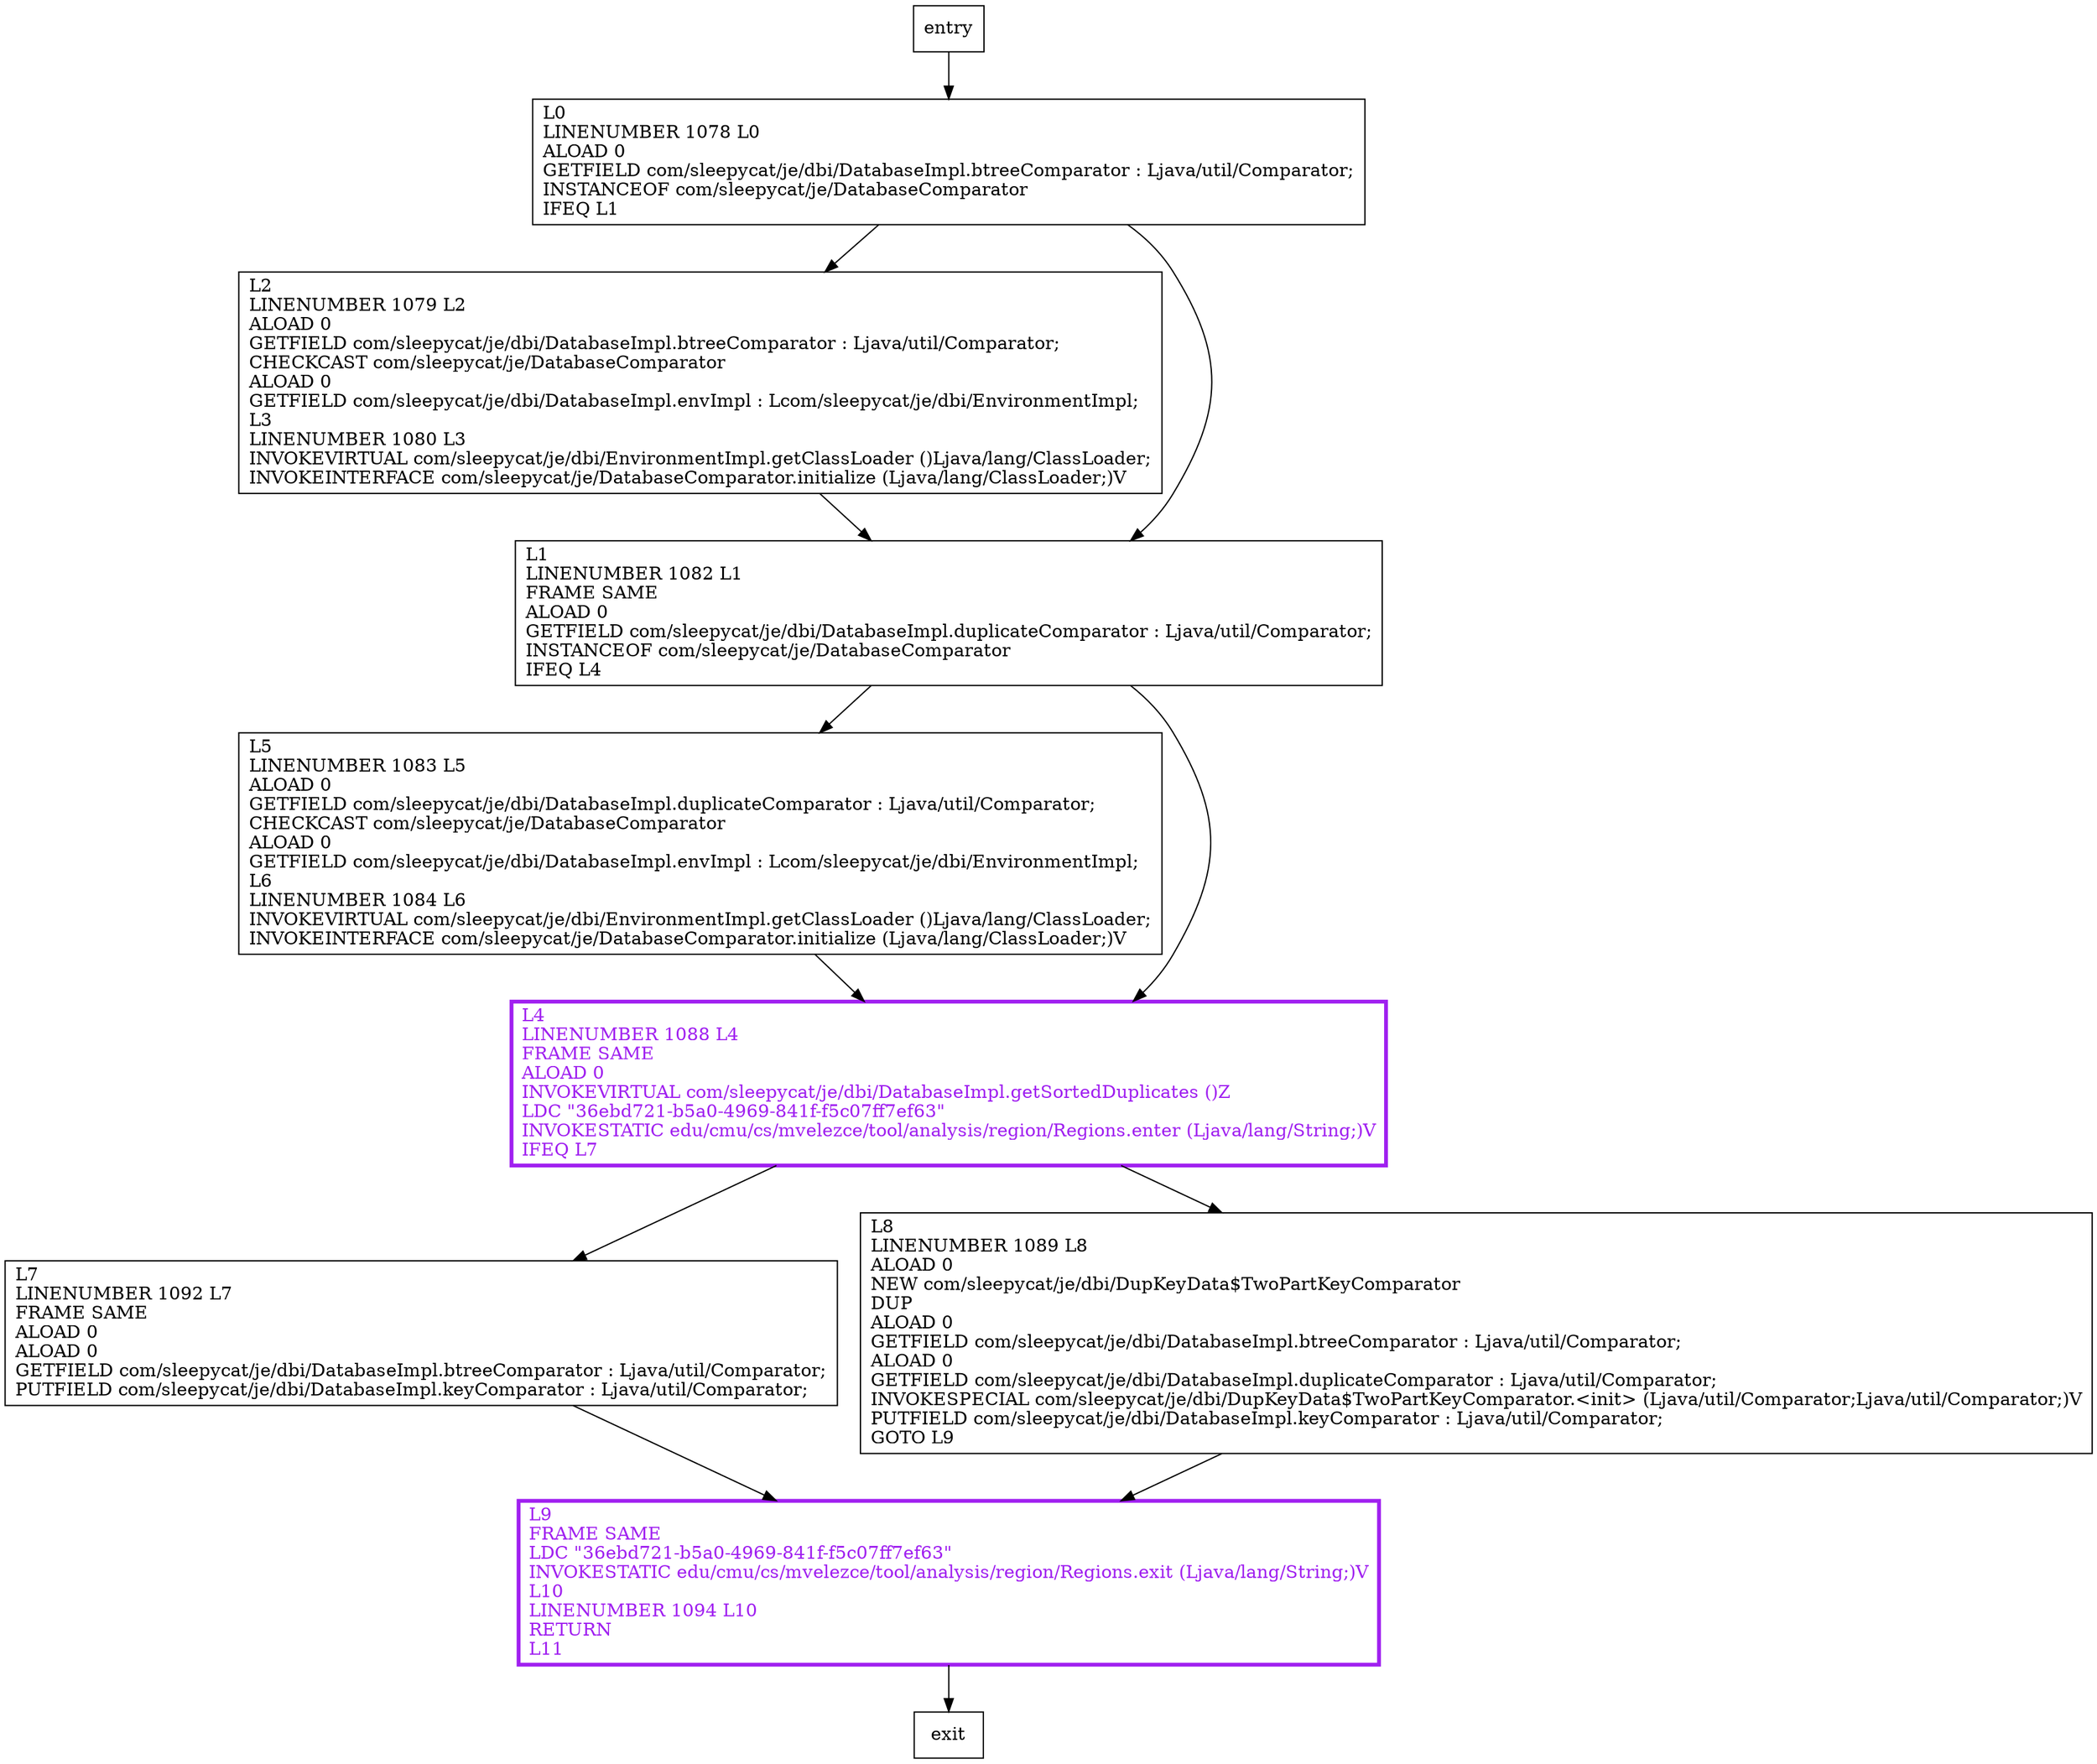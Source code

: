 digraph resetKeyComparator {
node [shape=record];
1387948122 [label="L2\lLINENUMBER 1079 L2\lALOAD 0\lGETFIELD com/sleepycat/je/dbi/DatabaseImpl.btreeComparator : Ljava/util/Comparator;\lCHECKCAST com/sleepycat/je/DatabaseComparator\lALOAD 0\lGETFIELD com/sleepycat/je/dbi/DatabaseImpl.envImpl : Lcom/sleepycat/je/dbi/EnvironmentImpl;\lL3\lLINENUMBER 1080 L3\lINVOKEVIRTUAL com/sleepycat/je/dbi/EnvironmentImpl.getClassLoader ()Ljava/lang/ClassLoader;\lINVOKEINTERFACE com/sleepycat/je/DatabaseComparator.initialize (Ljava/lang/ClassLoader;)V\l"];
686721068 [label="L7\lLINENUMBER 1092 L7\lFRAME SAME\lALOAD 0\lALOAD 0\lGETFIELD com/sleepycat/je/dbi/DatabaseImpl.btreeComparator : Ljava/util/Comparator;\lPUTFIELD com/sleepycat/je/dbi/DatabaseImpl.keyComparator : Ljava/util/Comparator;\l"];
2027371291 [label="L8\lLINENUMBER 1089 L8\lALOAD 0\lNEW com/sleepycat/je/dbi/DupKeyData$TwoPartKeyComparator\lDUP\lALOAD 0\lGETFIELD com/sleepycat/je/dbi/DatabaseImpl.btreeComparator : Ljava/util/Comparator;\lALOAD 0\lGETFIELD com/sleepycat/je/dbi/DatabaseImpl.duplicateComparator : Ljava/util/Comparator;\lINVOKESPECIAL com/sleepycat/je/dbi/DupKeyData$TwoPartKeyComparator.\<init\> (Ljava/util/Comparator;Ljava/util/Comparator;)V\lPUTFIELD com/sleepycat/je/dbi/DatabaseImpl.keyComparator : Ljava/util/Comparator;\lGOTO L9\l"];
1674999797 [label="L1\lLINENUMBER 1082 L1\lFRAME SAME\lALOAD 0\lGETFIELD com/sleepycat/je/dbi/DatabaseImpl.duplicateComparator : Ljava/util/Comparator;\lINSTANCEOF com/sleepycat/je/DatabaseComparator\lIFEQ L4\l"];
42684986 [label="L0\lLINENUMBER 1078 L0\lALOAD 0\lGETFIELD com/sleepycat/je/dbi/DatabaseImpl.btreeComparator : Ljava/util/Comparator;\lINSTANCEOF com/sleepycat/je/DatabaseComparator\lIFEQ L1\l"];
697818620 [label="L5\lLINENUMBER 1083 L5\lALOAD 0\lGETFIELD com/sleepycat/je/dbi/DatabaseImpl.duplicateComparator : Ljava/util/Comparator;\lCHECKCAST com/sleepycat/je/DatabaseComparator\lALOAD 0\lGETFIELD com/sleepycat/je/dbi/DatabaseImpl.envImpl : Lcom/sleepycat/je/dbi/EnvironmentImpl;\lL6\lLINENUMBER 1084 L6\lINVOKEVIRTUAL com/sleepycat/je/dbi/EnvironmentImpl.getClassLoader ()Ljava/lang/ClassLoader;\lINVOKEINTERFACE com/sleepycat/je/DatabaseComparator.initialize (Ljava/lang/ClassLoader;)V\l"];
1909807998 [label="L4\lLINENUMBER 1088 L4\lFRAME SAME\lALOAD 0\lINVOKEVIRTUAL com/sleepycat/je/dbi/DatabaseImpl.getSortedDuplicates ()Z\lLDC \"36ebd721-b5a0-4969-841f-f5c07ff7ef63\"\lINVOKESTATIC edu/cmu/cs/mvelezce/tool/analysis/region/Regions.enter (Ljava/lang/String;)V\lIFEQ L7\l"];
595759572 [label="L9\lFRAME SAME\lLDC \"36ebd721-b5a0-4969-841f-f5c07ff7ef63\"\lINVOKESTATIC edu/cmu/cs/mvelezce/tool/analysis/region/Regions.exit (Ljava/lang/String;)V\lL10\lLINENUMBER 1094 L10\lRETURN\lL11\l"];
entry;
exit;
entry -> 42684986;
1387948122 -> 1674999797;
686721068 -> 595759572;
2027371291 -> 595759572;
1674999797 -> 697818620;
1674999797 -> 1909807998;
42684986 -> 1387948122;
42684986 -> 1674999797;
697818620 -> 1909807998;
1909807998 -> 686721068;
1909807998 -> 2027371291;
595759572 -> exit;
1909807998[fontcolor="purple", penwidth=3, color="purple"];
595759572[fontcolor="purple", penwidth=3, color="purple"];
}
